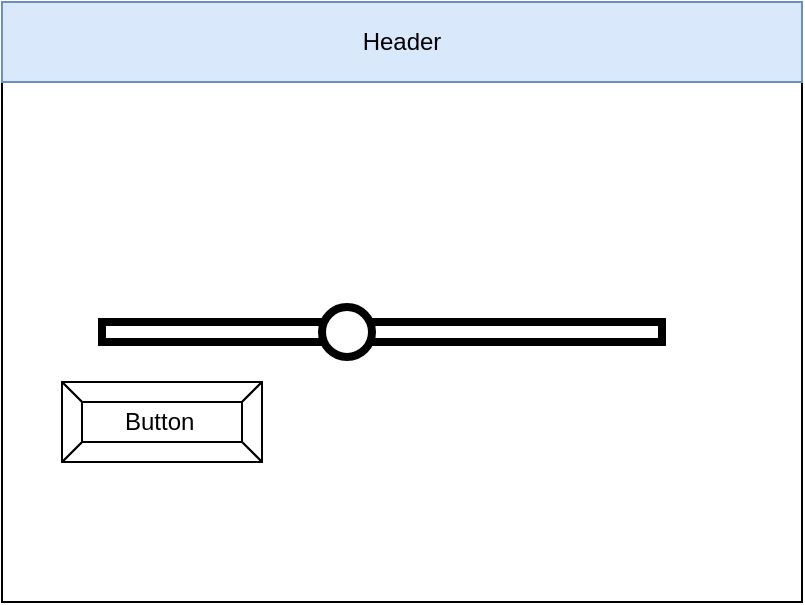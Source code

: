 <mxfile>
    <diagram id="pIaEtrtLPv3HG8r1JEND" name="Page-1">
        <mxGraphModel dx="598" dy="468" grid="1" gridSize="10" guides="1" tooltips="1" connect="1" arrows="1" fold="1" page="1" pageScale="1" pageWidth="850" pageHeight="1100" math="0" shadow="0">
            <root>
                <mxCell id="0"/>
                <mxCell id="1" parent="0"/>
                <mxCell id="2" value="" style="rounded=0;whiteSpace=wrap;html=1;" parent="1" vertex="1">
                    <mxGeometry x="80" y="80" width="400" height="300" as="geometry"/>
                </mxCell>
                <mxCell id="3" value="Header" style="rounded=0;whiteSpace=wrap;html=1;fillColor=#dae8fc;strokeColor=#6c8ebf;" parent="1" vertex="1">
                    <mxGeometry x="80" y="80" width="400" height="40" as="geometry"/>
                </mxCell>
                <mxCell id="6" value="Button&amp;nbsp;" style="labelPosition=center;verticalLabelPosition=middle;align=center;html=1;shape=mxgraph.basic.button;dx=10;" parent="1" vertex="1">
                    <mxGeometry x="110" y="270" width="100" height="40" as="geometry"/>
                </mxCell>
                <mxCell id="10" value="" style="rounded=0;whiteSpace=wrap;html=1;fontSize=14;strokeWidth=4;" vertex="1" parent="1">
                    <mxGeometry x="130" y="240" width="280" height="10" as="geometry"/>
                </mxCell>
                <mxCell id="11" value="" style="ellipse;whiteSpace=wrap;html=1;aspect=fixed;fontSize=14;strokeWidth=4;" vertex="1" parent="1">
                    <mxGeometry x="240" y="232.5" width="25" height="25" as="geometry"/>
                </mxCell>
            </root>
        </mxGraphModel>
    </diagram>
</mxfile>